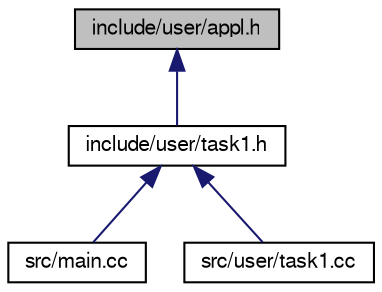 digraph G
{
  bgcolor="transparent";
  edge [fontname="FreeSans",fontsize="10",labelfontname="FreeSans",labelfontsize="10"];
  node [fontname="FreeSans",fontsize="10",shape=record];
  Node1 [label="include/user/appl.h",height=0.2,width=0.4,color="black", fillcolor="grey75", style="filled" fontcolor="black"];
  Node1 -> Node2 [dir="back",color="midnightblue",fontsize="10",style="solid",fontname="FreeSans"];
  Node2 [label="include/user/task1.h",height=0.2,width=0.4,color="black",URL="$task1_8h.html",tooltip="Klassendeklaration für erste Aufgabe."];
  Node2 -> Node3 [dir="back",color="midnightblue",fontsize="10",style="solid",fontname="FreeSans"];
  Node3 [label="src/main.cc",height=0.2,width=0.4,color="black",URL="$main_8cc.html",tooltip="Grunddatei von OOStuBS."];
  Node2 -> Node4 [dir="back",color="midnightblue",fontsize="10",style="solid",fontname="FreeSans"];
  Node4 [label="src/user/task1.cc",height=0.2,width=0.4,color="black",URL="$task1_8cc.html"];
}
